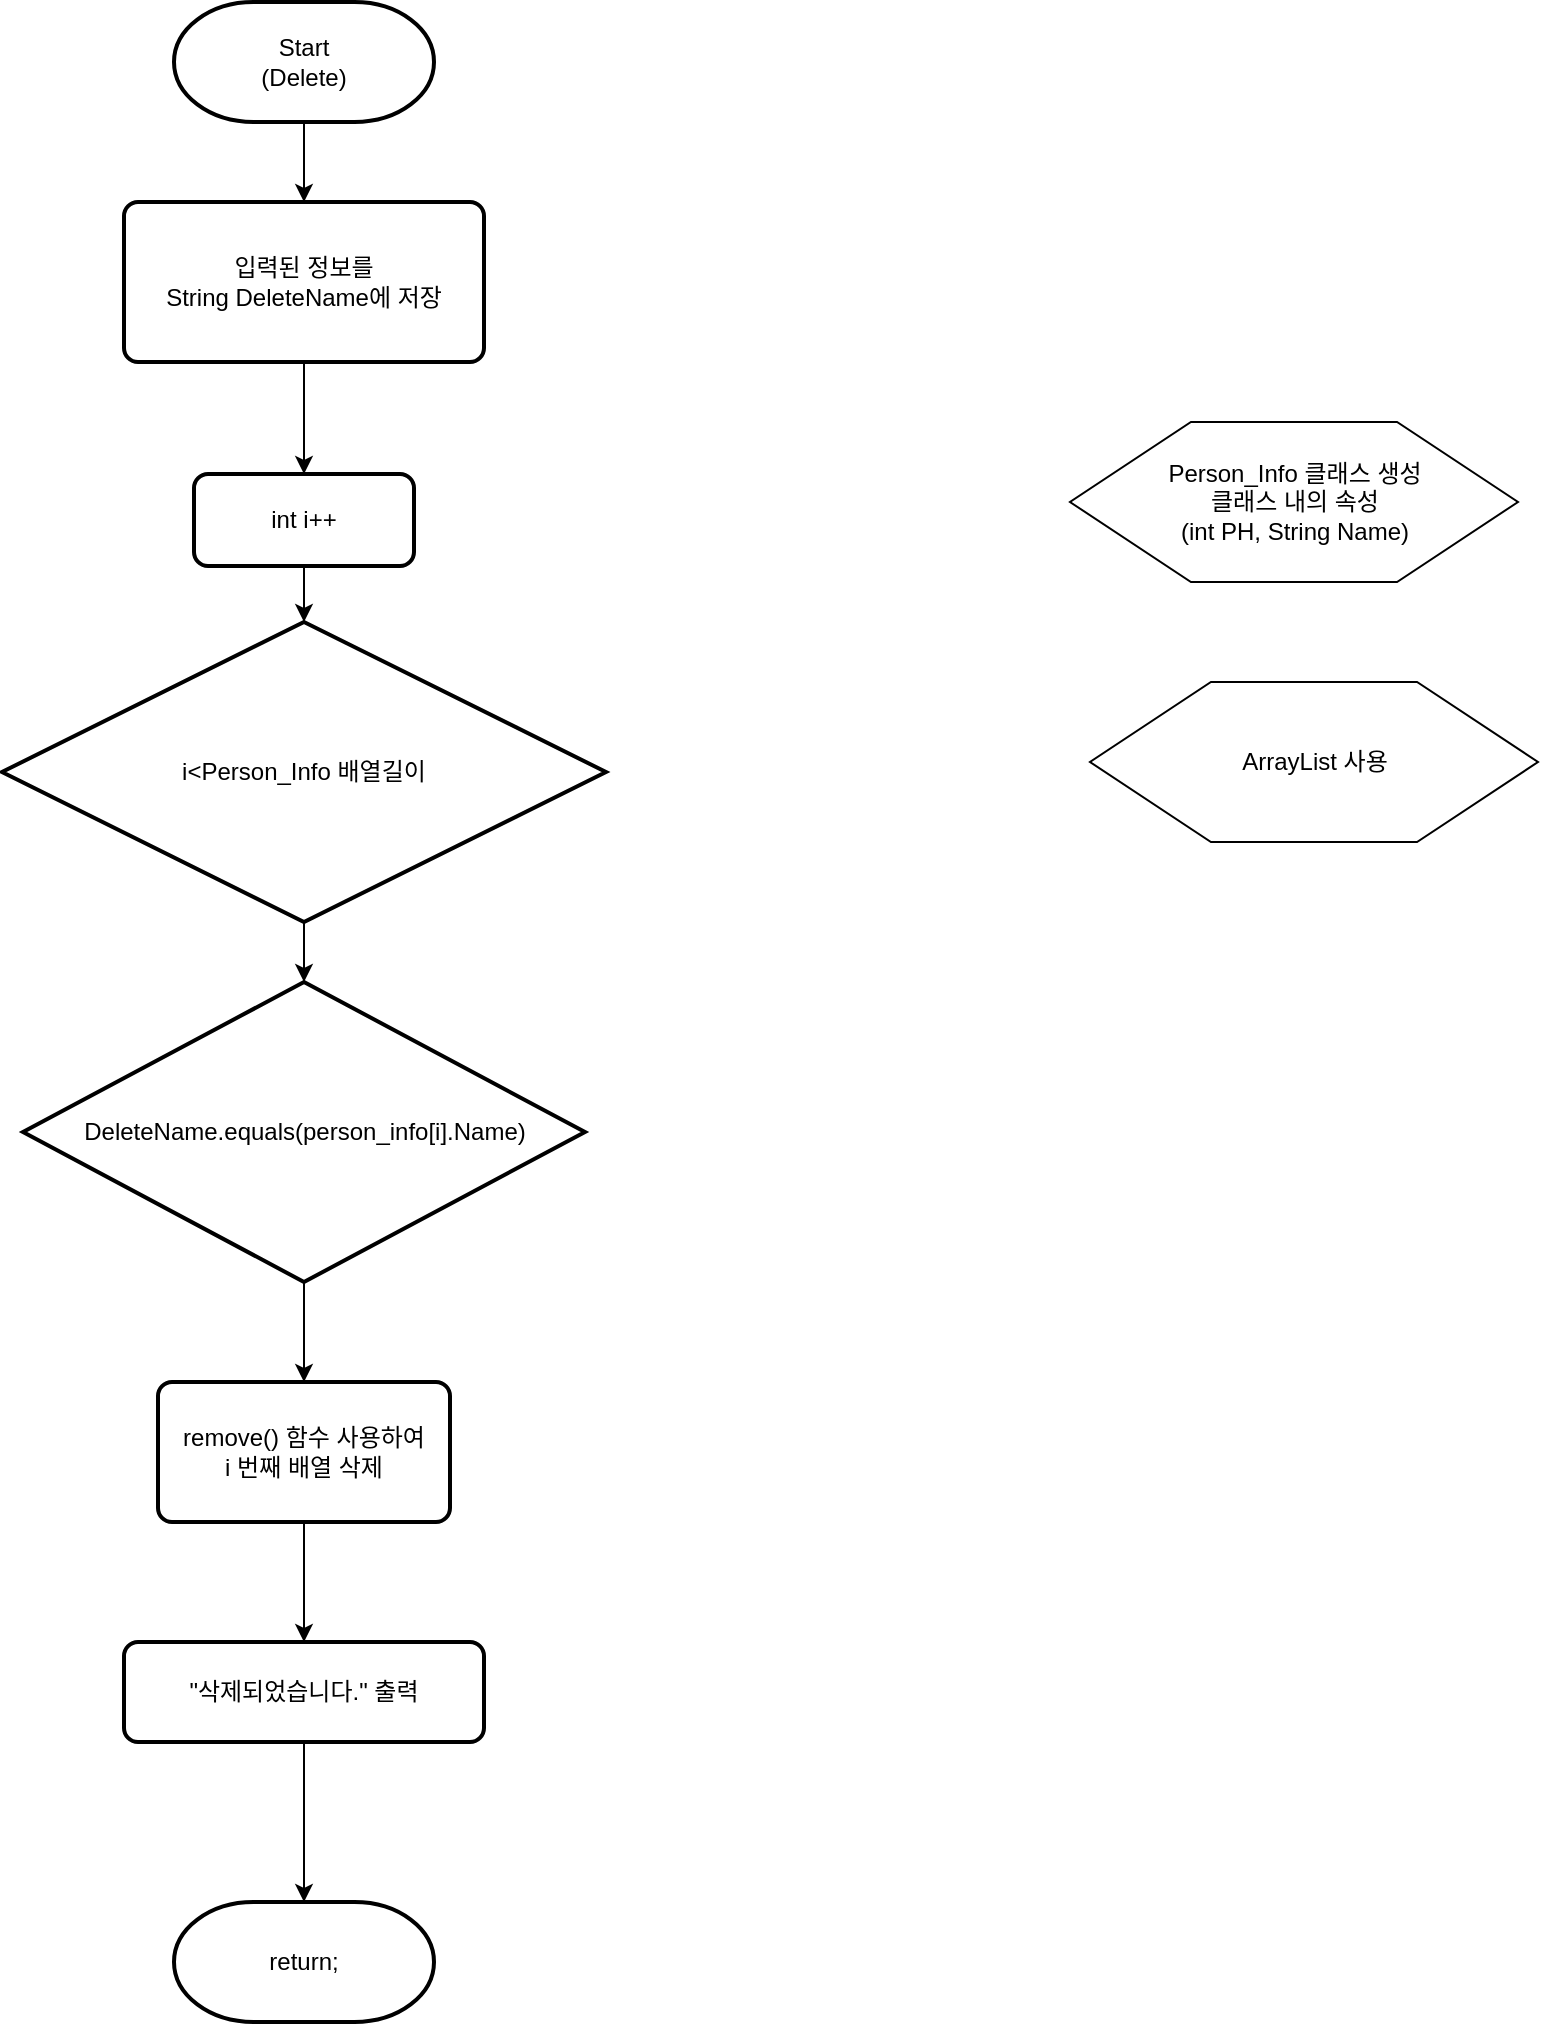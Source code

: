 <mxfile version="14.4.4" type="github">
  <diagram id="snMSLyNpEliFtqH8T0_m" name="페이지-1">
    <mxGraphModel dx="1422" dy="1963" grid="1" gridSize="10" guides="1" tooltips="1" connect="1" arrows="0" fold="1" page="1" pageScale="1" pageWidth="827" pageHeight="1169" math="0" shadow="0">
      <root>
        <mxCell id="0" />
        <mxCell id="1" parent="0" />
        <mxCell id="lsQyMnqyiSCvds43gTbh-2" style="edgeStyle=orthogonalEdgeStyle;rounded=0;orthogonalLoop=1;jettySize=auto;html=1;entryX=0.5;entryY=0;entryDx=0;entryDy=0;fontSize=13;" edge="1" parent="1" source="lsQyMnqyiSCvds43gTbh-3" target="lsQyMnqyiSCvds43gTbh-13">
          <mxGeometry relative="1" as="geometry" />
        </mxCell>
        <mxCell id="lsQyMnqyiSCvds43gTbh-3" value="remove() 함수 사용하여 &lt;br&gt;i 번째 배열 삭제" style="rounded=1;whiteSpace=wrap;html=1;absoluteArcSize=1;arcSize=14;strokeWidth=2;align=center;" vertex="1" parent="1">
          <mxGeometry x="295" y="-130" width="146" height="70" as="geometry" />
        </mxCell>
        <mxCell id="lsQyMnqyiSCvds43gTbh-18" style="edgeStyle=orthogonalEdgeStyle;rounded=0;orthogonalLoop=1;jettySize=auto;html=1;exitX=0.5;exitY=1;exitDx=0;exitDy=0;exitPerimeter=0;entryX=0.5;entryY=0;entryDx=0;entryDy=0;" edge="1" parent="1" source="lsQyMnqyiSCvds43gTbh-4" target="lsQyMnqyiSCvds43gTbh-17">
          <mxGeometry relative="1" as="geometry" />
        </mxCell>
        <mxCell id="lsQyMnqyiSCvds43gTbh-4" value="Start&lt;br&gt;(Delete)" style="strokeWidth=2;html=1;shape=mxgraph.flowchart.terminator;whiteSpace=wrap;" vertex="1" parent="1">
          <mxGeometry x="303" y="-820" width="130" height="60" as="geometry" />
        </mxCell>
        <mxCell id="lsQyMnqyiSCvds43gTbh-21" style="edgeStyle=orthogonalEdgeStyle;rounded=0;orthogonalLoop=1;jettySize=auto;html=1;exitX=0.5;exitY=1;exitDx=0;exitDy=0;exitPerimeter=0;entryX=0.5;entryY=0;entryDx=0;entryDy=0;entryPerimeter=0;" edge="1" parent="1" source="lsQyMnqyiSCvds43gTbh-9" target="lsQyMnqyiSCvds43gTbh-16">
          <mxGeometry relative="1" as="geometry" />
        </mxCell>
        <mxCell id="lsQyMnqyiSCvds43gTbh-9" value="i&amp;lt;Person_Info 배열길이" style="strokeWidth=2;html=1;shape=mxgraph.flowchart.decision;whiteSpace=wrap;" vertex="1" parent="1">
          <mxGeometry x="217" y="-510" width="302" height="150" as="geometry" />
        </mxCell>
        <mxCell id="lsQyMnqyiSCvds43gTbh-10" value="Person_Info 클래스 생성&lt;br&gt;클래스 내의 속성&lt;br&gt;(int PH, String Name)" style="verticalLabelPosition=middle;verticalAlign=middle;html=1;shape=hexagon;perimeter=hexagonPerimeter2;arcSize=6;size=0.27;labelPosition=center;align=center;" vertex="1" parent="1">
          <mxGeometry x="751" y="-610" width="224" height="80" as="geometry" />
        </mxCell>
        <mxCell id="lsQyMnqyiSCvds43gTbh-11" value="return;" style="strokeWidth=2;html=1;shape=mxgraph.flowchart.terminator;whiteSpace=wrap;" vertex="1" parent="1">
          <mxGeometry x="303" y="130" width="130" height="60" as="geometry" />
        </mxCell>
        <mxCell id="lsQyMnqyiSCvds43gTbh-12" style="edgeStyle=orthogonalEdgeStyle;rounded=0;orthogonalLoop=1;jettySize=auto;html=1;exitX=0.5;exitY=1;exitDx=0;exitDy=0;entryX=0.5;entryY=0;entryDx=0;entryDy=0;entryPerimeter=0;fontSize=13;" edge="1" parent="1" source="lsQyMnqyiSCvds43gTbh-13" target="lsQyMnqyiSCvds43gTbh-11">
          <mxGeometry relative="1" as="geometry" />
        </mxCell>
        <mxCell id="lsQyMnqyiSCvds43gTbh-13" value="&quot;삭제되었습니다.&quot; 출력" style="rounded=1;whiteSpace=wrap;html=1;absoluteArcSize=1;arcSize=14;strokeWidth=2;" vertex="1" parent="1">
          <mxGeometry x="278" width="180" height="50" as="geometry" />
        </mxCell>
        <mxCell id="lsQyMnqyiSCvds43gTbh-14" value="ArrayList 사용" style="verticalLabelPosition=middle;verticalAlign=middle;html=1;shape=hexagon;perimeter=hexagonPerimeter2;arcSize=6;size=0.27;labelPosition=center;align=center;" vertex="1" parent="1">
          <mxGeometry x="761" y="-480" width="224" height="80" as="geometry" />
        </mxCell>
        <mxCell id="lsQyMnqyiSCvds43gTbh-20" style="edgeStyle=orthogonalEdgeStyle;rounded=0;orthogonalLoop=1;jettySize=auto;html=1;exitX=0.5;exitY=1;exitDx=0;exitDy=0;entryX=0.5;entryY=0;entryDx=0;entryDy=0;entryPerimeter=0;" edge="1" parent="1" source="lsQyMnqyiSCvds43gTbh-15" target="lsQyMnqyiSCvds43gTbh-9">
          <mxGeometry relative="1" as="geometry" />
        </mxCell>
        <mxCell id="lsQyMnqyiSCvds43gTbh-15" value="int i++" style="rounded=1;whiteSpace=wrap;html=1;absoluteArcSize=1;arcSize=14;strokeWidth=2;" vertex="1" parent="1">
          <mxGeometry x="313" y="-584" width="110" height="46" as="geometry" />
        </mxCell>
        <mxCell id="lsQyMnqyiSCvds43gTbh-22" style="edgeStyle=orthogonalEdgeStyle;rounded=0;orthogonalLoop=1;jettySize=auto;html=1;exitX=0.5;exitY=1;exitDx=0;exitDy=0;exitPerimeter=0;entryX=0.5;entryY=0;entryDx=0;entryDy=0;" edge="1" parent="1" source="lsQyMnqyiSCvds43gTbh-16" target="lsQyMnqyiSCvds43gTbh-3">
          <mxGeometry relative="1" as="geometry" />
        </mxCell>
        <mxCell id="lsQyMnqyiSCvds43gTbh-16" value="&lt;span&gt;DeleteName.equals(person_info[i].Name)&lt;/span&gt;" style="strokeWidth=2;html=1;shape=mxgraph.flowchart.decision;whiteSpace=wrap;" vertex="1" parent="1">
          <mxGeometry x="227.5" y="-330" width="281" height="150" as="geometry" />
        </mxCell>
        <mxCell id="lsQyMnqyiSCvds43gTbh-19" style="edgeStyle=orthogonalEdgeStyle;rounded=0;orthogonalLoop=1;jettySize=auto;html=1;exitX=0.5;exitY=1;exitDx=0;exitDy=0;entryX=0.5;entryY=0;entryDx=0;entryDy=0;" edge="1" parent="1" source="lsQyMnqyiSCvds43gTbh-17" target="lsQyMnqyiSCvds43gTbh-15">
          <mxGeometry relative="1" as="geometry" />
        </mxCell>
        <mxCell id="lsQyMnqyiSCvds43gTbh-17" value="입력된 정보를 &lt;br&gt;String DeleteName에 저장" style="rounded=1;whiteSpace=wrap;html=1;absoluteArcSize=1;arcSize=14;strokeWidth=2;" vertex="1" parent="1">
          <mxGeometry x="278" y="-720" width="180" height="80" as="geometry" />
        </mxCell>
      </root>
    </mxGraphModel>
  </diagram>
</mxfile>
